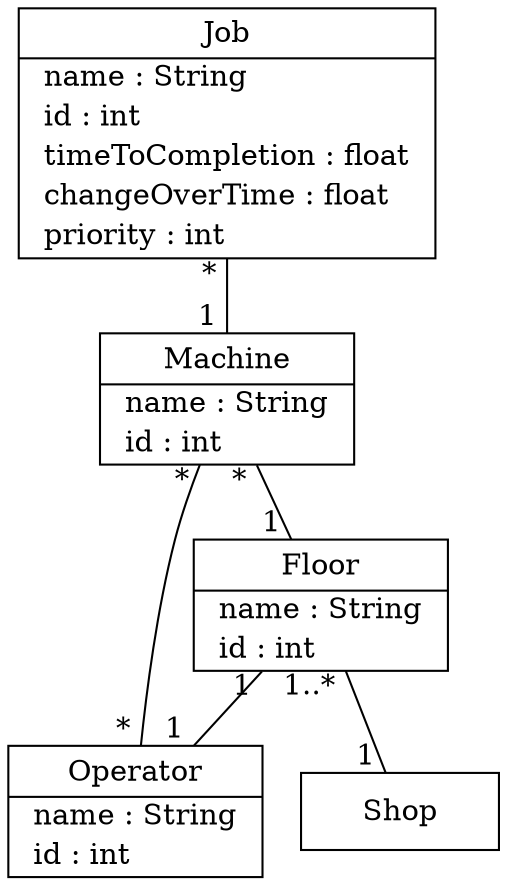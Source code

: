 // Code generated by Umple 1.30.2.5248.dba0a5744

digraph "umpleFile" {
  size="80,10"
  rankdir="BT"
  node [shape=record margin=0; href="javascript:Action.selectClass(&quot;\N&quot;);"];

  // Class: Machine
  "Machine" [shape=plaintext margin=0 label=<<table border="1" cellspacing="0" cellborder="0" cellpadding="2"><tr><td cellpadding="4">    Machine    </td></tr><hr/><tr><td align="left" href="" title="String name&#13;">  name : String  </td></tr><tr><td align="left" href="" title="int id&#13;">  id : int  </td></tr></table>>,
   tooltip="class Machine
"];

  // Class: Job
  "Job" [shape=plaintext margin=0 label=<<table border="1" cellspacing="0" cellborder="0" cellpadding="2"><tr><td cellpadding="4">    Job    </td></tr><hr/><tr><td align="left" href="" title="String name&#13;">  name : String  </td></tr><tr><td align="left" href="" title="int id&#13;">  id : int  </td></tr><tr><td align="left" href="" title="float timeToCompletion&#13;">  timeToCompletion : float  </td></tr><tr><td align="left" href="" title="float changeOverTime&#13;">  changeOverTime : float  </td></tr><tr><td align="left" href="" title="int priority&#13;">  priority : int  </td></tr></table>>,
   tooltip="class Job
"];

  // Class: Operator
  "Operator" [shape=plaintext margin=0 label=<<table border="1" cellspacing="0" cellborder="0" cellpadding="2"><tr><td cellpadding="4">    Operator    </td></tr><hr/><tr><td align="left" href="" title="String name&#13;">  name : String  </td></tr><tr><td align="left" href="" title="int id&#13;">  id : int  </td></tr></table>>,
   tooltip="class Operator
"];

  // Class: Floor
  "Floor" [shape=plaintext margin=0 label=<<table border="1" cellspacing="0" cellborder="0" cellpadding="2"><tr><td cellpadding="4">    Floor    </td></tr><hr/><tr><td align="left" href="" title="String name&#13;">  name : String  </td></tr><tr><td align="left" href="" title="int id&#13;">  id : int  </td></tr></table>>,
   tooltip="class Floor
"];

  // Class: Shop
  "Shop" [shape=plaintext margin=0 label=<<table border="1" cellspacing="0" cellborder="0" cellpadding="10"><tr><td>    Shop    </td></tr></table>>,
   tooltip="class Shop
"];

  // All associations
  "Machine" -> "Job" [dir="none", taillabel="1 ", headlabel="* ", tooltip="Machine 1  -- *  Job

A Job has A Machine. It must always have exactly, one, and can never have none. And there is an upper bound of at most one Machine.

A Machine has some Jobs. It can have none, and there is no upper bound defined.

When a Job is created, its Machine must be assigned.
When a Job is deleted, its Machine is not deleted and its list of Jobs is decreased.
When a Machine is deleted, its Jobs are not deleted. They are assigned to another Machine.
" headtooltip="Machine 1  -- *  Job

A Job has A Machine. It must always have exactly, one, and can never have none. And there is an upper bound of at most one Machine.

A Machine has some Jobs. It can have none, and there is no upper bound defined.

When a Job is created, its Machine must be assigned.
When a Job is deleted, its Machine is not deleted and its list of Jobs is decreased.
When a Machine is deleted, its Jobs are not deleted. They are assigned to another Machine.
" tailtooltip="Machine 1  -- *  Job

A Job has A Machine. It must always have exactly, one, and can never have none. And there is an upper bound of at most one Machine.

A Machine has some Jobs. It can have none, and there is no upper bound defined.

When a Job is created, its Machine must be assigned.
When a Job is deleted, its Machine is not deleted and its list of Jobs is decreased.
When a Machine is deleted, its Jobs are not deleted. They are assigned to another Machine.
" tailurl="javascript:void()" headurl="javascript:void()" ];
  "Operator" -> "Machine" [dir="none", taillabel="* ", headlabel="* ", tooltip="Operator *  -- *  Machine

A Machine has some Operators. It can have none, and there is no upper bound defined.

An Operator has some Machines. It can have none, and there is no upper bound defined.

" headtooltip="Operator *  -- *  Machine

A Machine has some Operators. It can have none, and there is no upper bound defined.

An Operator has some Machines. It can have none, and there is no upper bound defined.

" tailtooltip="Operator *  -- *  Machine

A Machine has some Operators. It can have none, and there is no upper bound defined.

An Operator has some Machines. It can have none, and there is no upper bound defined.

" tailurl="javascript:void()" headurl="javascript:void()" ];
  "Operator" -> "Floor" [dir="none", taillabel="1 ", headlabel="1 ", tooltip="Operator 1  -- 1  Floor

A Floor has An Operator. It must always have exactly, one, and can never have none. And there is an upper bound of at most one Operator.

An Operator has A Floor. It must always have exactly, one, and can never have none. And there is an upper bound of at most one Floor.

There must always be an equal number of Floor and Operator, connected as Pairs.
When an Operator is created, its Floor must be created at the same time.
When an Operator is deleted, its Floor is deleted at the same time.
" headtooltip="Operator 1  -- 1  Floor

A Floor has An Operator. It must always have exactly, one, and can never have none. And there is an upper bound of at most one Operator.

An Operator has A Floor. It must always have exactly, one, and can never have none. And there is an upper bound of at most one Floor.

There must always be an equal number of Floor and Operator, connected as Pairs.
When an Operator is created, its Floor must be created at the same time.
When an Operator is deleted, its Floor is deleted at the same time.
" tailtooltip="Operator 1  -- 1  Floor

A Floor has An Operator. It must always have exactly, one, and can never have none. And there is an upper bound of at most one Operator.

An Operator has A Floor. It must always have exactly, one, and can never have none. And there is an upper bound of at most one Floor.

There must always be an equal number of Floor and Operator, connected as Pairs.
When an Operator is created, its Floor must be created at the same time.
When an Operator is deleted, its Floor is deleted at the same time.
" tailurl="javascript:void()" headurl="javascript:void()" ];
  "Floor" -> "Machine" [dir="none", taillabel="1 ", headlabel="* ", tooltip="Floor 1  -- *  Machine

A Machine has A Floor. It must always have exactly, one, and can never have none. And there is an upper bound of at most one Floor.

A Floor has some Machines. It can have none, and there is no upper bound defined.

When a Machine is created, its Floor must be assigned.
When a Machine is deleted, its Floor is not deleted and its list of Machines is decreased.
When a Floor is deleted, its Machines are not deleted. They are assigned to another Floor.
" headtooltip="Floor 1  -- *  Machine

A Machine has A Floor. It must always have exactly, one, and can never have none. And there is an upper bound of at most one Floor.

A Floor has some Machines. It can have none, and there is no upper bound defined.

When a Machine is created, its Floor must be assigned.
When a Machine is deleted, its Floor is not deleted and its list of Machines is decreased.
When a Floor is deleted, its Machines are not deleted. They are assigned to another Floor.
" tailtooltip="Floor 1  -- *  Machine

A Machine has A Floor. It must always have exactly, one, and can never have none. And there is an upper bound of at most one Floor.

A Floor has some Machines. It can have none, and there is no upper bound defined.

When a Machine is created, its Floor must be assigned.
When a Machine is deleted, its Floor is not deleted and its list of Machines is decreased.
When a Floor is deleted, its Machines are not deleted. They are assigned to another Floor.
" tailurl="javascript:void()" headurl="javascript:void()" ];
  "Shop" -> "Floor" [dir="none", taillabel="1 ", headlabel="1..* ", tooltip="Shop 1  -- 1..*  Floor

A Floor has A Shop. It must always have exactly, one, and can never have none. And there is an upper bound of at most one Shop.

A Shop has at least 1 Floor and can never have none. And there is no upper bound defined.

" headtooltip="Shop 1  -- 1..*  Floor

A Floor has A Shop. It must always have exactly, one, and can never have none. And there is an upper bound of at most one Shop.

A Shop has at least 1 Floor and can never have none. And there is no upper bound defined.

" tailtooltip="Shop 1  -- 1..*  Floor

A Floor has A Shop. It must always have exactly, one, and can never have none. And there is an upper bound of at most one Shop.

A Shop has at least 1 Floor and can never have none. And there is no upper bound defined.

" tailurl="javascript:void()" headurl="javascript:void()" ];
}
